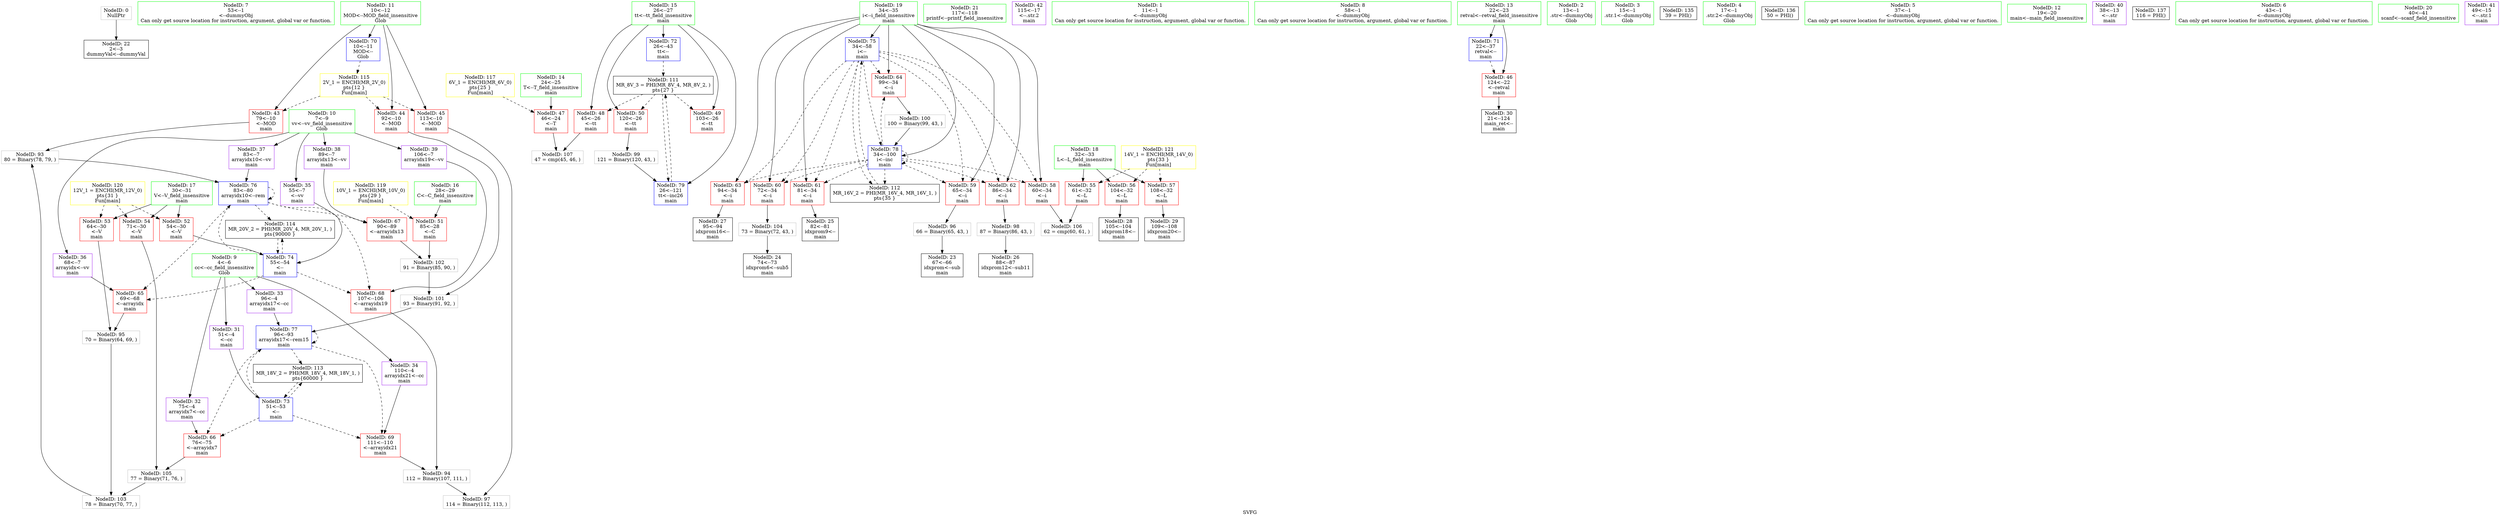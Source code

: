 digraph "SVFG" {
	label="SVFG";

	Node0x55e331548250 [shape=record,color=grey,label="{NodeID: 0\nNullPtr}"];
	Node0x55e331548250 -> Node0x55e33155be00[style=solid];
	Node0x55e331548400 [shape=record,color=green,label="{NodeID: 7\n53\<--1\n\<--dummyObj\nCan only get source location for instruction, argument, global var or function.}"];
	Node0x55e33155d590 [shape=record,color=grey,label="{NodeID: 97\n114 = Binary(112, 113, )\n}"];
	Node0x55e33155b720 [shape=record,color=green,label="{NodeID: 14\n24\<--25\nT\<--T_field_insensitive\nmain\n}"];
	Node0x55e33155b720 -> Node0x55e33155d280[style=solid];
	Node0x55e331561ff0 [shape=record,color=grey,label="{NodeID: 104\n73 = Binary(72, 43, )\n}"];
	Node0x55e331561ff0 -> Node0x55e33155bfd0[style=solid];
	Node0x55e33155bd00 [shape=record,color=green,label="{NodeID: 21\n117\<--118\nprintf\<--printf_field_insensitive\n}"];
	Node0x55e331567160 [shape=record,color=black,label="{NodeID: 111\nMR_8V_3 = PHI(MR_8V_4, MR_8V_2, )\npts\{27 \}\n}"];
	Node0x55e331567160 -> Node0x55e33155e370[style=dashed];
	Node0x55e331567160 -> Node0x55e33155e440[style=dashed];
	Node0x55e331567160 -> Node0x55e33155e510[style=dashed];
	Node0x55e331567160 -> Node0x55e33155fcd0[style=dashed];
	Node0x55e33155c310 [shape=record,color=black,label="{NodeID: 28\n105\<--104\nidxprom18\<--\nmain\n}"];
	Node0x55e33155c8c0 [shape=record,color=purple,label="{NodeID: 35\n55\<--7\n\<--vv\nmain\n}"];
	Node0x55e33155c8c0 -> Node0x55e33155f8c0[style=solid];
	Node0x55e33155ce70 [shape=record,color=purple,label="{NodeID: 42\n115\<--17\n\<--.str.2\nmain\n}"];
	Node0x55e33155e440 [shape=record,color=red,label="{NodeID: 49\n103\<--26\n\<--tt\nmain\n}"];
	Node0x55e33155e9f0 [shape=record,color=red,label="{NodeID: 56\n104\<--32\n\<--L\nmain\n}"];
	Node0x55e33155e9f0 -> Node0x55e33155c310[style=solid];
	Node0x55e33155efa0 [shape=record,color=red,label="{NodeID: 63\n94\<--34\n\<--i\nmain\n}"];
	Node0x55e33155efa0 -> Node0x55e33155c240[style=solid];
	Node0x55e33155f550 [shape=record,color=blue,label="{NodeID: 70\n10\<--11\nMOD\<--\nGlob }"];
	Node0x55e33155f550 -> Node0x55e331568560[style=dashed];
	Node0x55e33155fb30 [shape=record,color=blue,label="{NodeID: 77\n96\<--93\narrayidx17\<--rem15\nmain\n}"];
	Node0x55e33155fb30 -> Node0x55e33155f210[style=dashed];
	Node0x55e33155fb30 -> Node0x55e33155f480[style=dashed];
	Node0x55e33155fb30 -> Node0x55e33155fb30[style=dashed];
	Node0x55e33155fb30 -> Node0x55e331567b60[style=dashed];
	Node0x55e331546ff0 [shape=record,color=green,label="{NodeID: 1\n11\<--1\n\<--dummyObj\nCan only get source location for instruction, argument, global var or function.}"];
	Node0x55e331548490 [shape=record,color=green,label="{NodeID: 8\n58\<--1\n\<--dummyObj\nCan only get source location for instruction, argument, global var or function.}"];
	Node0x55e33155d710 [shape=record,color=grey,label="{NodeID: 98\n87 = Binary(86, 43, )\n}"];
	Node0x55e33155d710 -> Node0x55e33155c170[style=solid];
	Node0x55e33155b7f0 [shape=record,color=green,label="{NodeID: 15\n26\<--27\ntt\<--tt_field_insensitive\nmain\n}"];
	Node0x55e33155b7f0 -> Node0x55e33155e370[style=solid];
	Node0x55e33155b7f0 -> Node0x55e33155e440[style=solid];
	Node0x55e33155b7f0 -> Node0x55e33155e510[style=solid];
	Node0x55e33155b7f0 -> Node0x55e33155f720[style=solid];
	Node0x55e33155b7f0 -> Node0x55e33155fcd0[style=solid];
	Node0x55e331562170 [shape=record,color=grey,label="{NodeID: 105\n77 = Binary(71, 76, )\n}"];
	Node0x55e331562170 -> Node0x55e331561e70[style=solid];
	Node0x55e33155be00 [shape=record,color=black,label="{NodeID: 22\n2\<--3\ndummyVal\<--dummyVal\n}"];
	Node0x55e331567660 [shape=record,color=black,label="{NodeID: 112\nMR_16V_2 = PHI(MR_16V_4, MR_16V_1, )\npts\{35 \}\n}"];
	Node0x55e331567660 -> Node0x55e33155f990[style=dashed];
	Node0x55e33155c3e0 [shape=record,color=black,label="{NodeID: 29\n109\<--108\nidxprom20\<--\nmain\n}"];
	Node0x55e331569320 [shape=record,color=yellow,style=double,label="{NodeID: 119\n10V_1 = ENCHI(MR_10V_0)\npts\{29 \}\nFun[main]}"];
	Node0x55e331569320 -> Node0x55e33155e5e0[style=dashed];
	Node0x55e33155c990 [shape=record,color=purple,label="{NodeID: 36\n68\<--7\narrayidx\<--vv\nmain\n}"];
	Node0x55e33155c990 -> Node0x55e33155f140[style=solid];
	Node0x55e33155cf40 [shape=record,color=red,label="{NodeID: 43\n79\<--10\n\<--MOD\nmain\n}"];
	Node0x55e33155cf40 -> Node0x55e331560760[style=solid];
	Node0x55e33155e510 [shape=record,color=red,label="{NodeID: 50\n120\<--26\n\<--tt\nmain\n}"];
	Node0x55e33155e510 -> Node0x55e33155d890[style=solid];
	Node0x55e33155eac0 [shape=record,color=red,label="{NodeID: 57\n108\<--32\n\<--L\nmain\n}"];
	Node0x55e33155eac0 -> Node0x55e33155c3e0[style=solid];
	Node0x55e33155f070 [shape=record,color=red,label="{NodeID: 64\n99\<--34\n\<--i\nmain\n}"];
	Node0x55e33155f070 -> Node0x55e33155da10[style=solid];
	Node0x55e33155f650 [shape=record,color=blue,label="{NodeID: 71\n22\<--37\nretval\<--\nmain\n}"];
	Node0x55e33155f650 -> Node0x55e33155d1b0[style=dashed];
	Node0x55e33155fc00 [shape=record,color=blue,label="{NodeID: 78\n34\<--100\ni\<--inc\nmain\n}"];
	Node0x55e33155fc00 -> Node0x55e33155eb90[style=dashed];
	Node0x55e33155fc00 -> Node0x55e33155ec60[style=dashed];
	Node0x55e33155fc00 -> Node0x55e33155ed30[style=dashed];
	Node0x55e33155fc00 -> Node0x55e33155ee00[style=dashed];
	Node0x55e33155fc00 -> Node0x55e33155eed0[style=dashed];
	Node0x55e33155fc00 -> Node0x55e33155efa0[style=dashed];
	Node0x55e33155fc00 -> Node0x55e33155f070[style=dashed];
	Node0x55e33155fc00 -> Node0x55e33155fc00[style=dashed];
	Node0x55e33155fc00 -> Node0x55e331567660[style=dashed];
	Node0x55e3315474c0 [shape=record,color=green,label="{NodeID: 2\n13\<--1\n.str\<--dummyObj\nGlob }"];
	Node0x55e33155ab40 [shape=record,color=green,label="{NodeID: 9\n4\<--6\ncc\<--cc_field_insensitive\nGlob }"];
	Node0x55e33155ab40 -> Node0x55e33155c580[style=solid];
	Node0x55e33155ab40 -> Node0x55e33155c650[style=solid];
	Node0x55e33155ab40 -> Node0x55e33155c720[style=solid];
	Node0x55e33155ab40 -> Node0x55e33155c7f0[style=solid];
	Node0x55e33155d890 [shape=record,color=grey,label="{NodeID: 99\n121 = Binary(120, 43, )\n}"];
	Node0x55e33155d890 -> Node0x55e33155fcd0[style=solid];
	Node0x55e33155b8c0 [shape=record,color=green,label="{NodeID: 16\n28\<--29\nC\<--C_field_insensitive\nmain\n}"];
	Node0x55e33155b8c0 -> Node0x55e33155e5e0[style=solid];
	Node0x55e3315622f0 [shape=record,color=grey,label="{NodeID: 106\n62 = cmp(60, 61, )\n}"];
	Node0x55e33155bf00 [shape=record,color=black,label="{NodeID: 23\n67\<--66\nidxprom\<--sub\nmain\n}"];
	Node0x55e331567b60 [shape=record,color=black,label="{NodeID: 113\nMR_18V_2 = PHI(MR_18V_4, MR_18V_1, )\npts\{60000 \}\n}"];
	Node0x55e331567b60 -> Node0x55e33155f7f0[style=dashed];
	Node0x55e33155c4b0 [shape=record,color=black,label="{NodeID: 30\n21\<--124\nmain_ret\<--\nmain\n}"];
	Node0x55e331569400 [shape=record,color=yellow,style=double,label="{NodeID: 120\n12V_1 = ENCHI(MR_12V_0)\npts\{31 \}\nFun[main]}"];
	Node0x55e331569400 -> Node0x55e33155e6b0[style=dashed];
	Node0x55e331569400 -> Node0x55e33155e780[style=dashed];
	Node0x55e331569400 -> Node0x55e33155e850[style=dashed];
	Node0x55e33155ca60 [shape=record,color=purple,label="{NodeID: 37\n83\<--7\narrayidx10\<--vv\nmain\n}"];
	Node0x55e33155ca60 -> Node0x55e33155fa60[style=solid];
	Node0x55e33155d010 [shape=record,color=red,label="{NodeID: 44\n92\<--10\n\<--MOD\nmain\n}"];
	Node0x55e33155d010 -> Node0x55e331561b70[style=solid];
	Node0x55e33155e5e0 [shape=record,color=red,label="{NodeID: 51\n85\<--28\n\<--C\nmain\n}"];
	Node0x55e33155e5e0 -> Node0x55e331561cf0[style=solid];
	Node0x55e33155eb90 [shape=record,color=red,label="{NodeID: 58\n60\<--34\n\<--i\nmain\n}"];
	Node0x55e33155eb90 -> Node0x55e3315622f0[style=solid];
	Node0x55e33155f140 [shape=record,color=red,label="{NodeID: 65\n69\<--68\n\<--arrayidx\nmain\n}"];
	Node0x55e33155f140 -> Node0x55e331560a60[style=solid];
	Node0x55e33155f720 [shape=record,color=blue,label="{NodeID: 72\n26\<--43\ntt\<--\nmain\n}"];
	Node0x55e33155f720 -> Node0x55e331567160[style=dashed];
	Node0x55e33155fcd0 [shape=record,color=blue,label="{NodeID: 79\n26\<--121\ntt\<--inc26\nmain\n}"];
	Node0x55e33155fcd0 -> Node0x55e331567160[style=dashed];
	Node0x55e33155a800 [shape=record,color=green,label="{NodeID: 3\n15\<--1\n.str.1\<--dummyObj\nGlob }"];
	Node0x55e331560760 [shape=record,color=grey,label="{NodeID: 93\n80 = Binary(78, 79, )\n}"];
	Node0x55e331560760 -> Node0x55e33155fa60[style=solid];
	Node0x55e33155ac40 [shape=record,color=green,label="{NodeID: 10\n7\<--9\nvv\<--vv_field_insensitive\nGlob }"];
	Node0x55e33155ac40 -> Node0x55e33155c8c0[style=solid];
	Node0x55e33155ac40 -> Node0x55e33155c990[style=solid];
	Node0x55e33155ac40 -> Node0x55e33155ca60[style=solid];
	Node0x55e33155ac40 -> Node0x55e33155cb30[style=solid];
	Node0x55e33155ac40 -> Node0x55e33155cc00[style=solid];
	Node0x55e33155da10 [shape=record,color=grey,label="{NodeID: 100\n100 = Binary(99, 43, )\n}"];
	Node0x55e33155da10 -> Node0x55e33155fc00[style=solid];
	Node0x55e33155b990 [shape=record,color=green,label="{NodeID: 17\n30\<--31\nV\<--V_field_insensitive\nmain\n}"];
	Node0x55e33155b990 -> Node0x55e33155e6b0[style=solid];
	Node0x55e33155b990 -> Node0x55e33155e780[style=solid];
	Node0x55e33155b990 -> Node0x55e33155e850[style=solid];
	Node0x55e331562470 [shape=record,color=grey,label="{NodeID: 107\n47 = cmp(45, 46, )\n}"];
	Node0x55e33155bfd0 [shape=record,color=black,label="{NodeID: 24\n74\<--73\nidxprom6\<--sub5\nmain\n}"];
	Node0x55e331568060 [shape=record,color=black,label="{NodeID: 114\nMR_20V_2 = PHI(MR_20V_4, MR_20V_1, )\npts\{90000 \}\n}"];
	Node0x55e331568060 -> Node0x55e33155f8c0[style=dashed];
	Node0x55e33155c580 [shape=record,color=purple,label="{NodeID: 31\n51\<--4\n\<--cc\nmain\n}"];
	Node0x55e33155c580 -> Node0x55e33155f7f0[style=solid];
	Node0x55e3315694e0 [shape=record,color=yellow,style=double,label="{NodeID: 121\n14V_1 = ENCHI(MR_14V_0)\npts\{33 \}\nFun[main]}"];
	Node0x55e3315694e0 -> Node0x55e33155e920[style=dashed];
	Node0x55e3315694e0 -> Node0x55e33155e9f0[style=dashed];
	Node0x55e3315694e0 -> Node0x55e33155eac0[style=dashed];
	Node0x55e33155cb30 [shape=record,color=purple,label="{NodeID: 38\n89\<--7\narrayidx13\<--vv\nmain\n}"];
	Node0x55e33155cb30 -> Node0x55e33155f2e0[style=solid];
	Node0x55e33155d0e0 [shape=record,color=red,label="{NodeID: 45\n113\<--10\n\<--MOD\nmain\n}"];
	Node0x55e33155d0e0 -> Node0x55e33155d590[style=solid];
	Node0x55e33156f3b0 [shape=record,color=black,label="{NodeID: 135\n39 = PHI()\n}"];
	Node0x55e33155e6b0 [shape=record,color=red,label="{NodeID: 52\n54\<--30\n\<--V\nmain\n}"];
	Node0x55e33155e6b0 -> Node0x55e33155f8c0[style=solid];
	Node0x55e33155ec60 [shape=record,color=red,label="{NodeID: 59\n65\<--34\n\<--i\nmain\n}"];
	Node0x55e33155ec60 -> Node0x55e33155d410[style=solid];
	Node0x55e33155f210 [shape=record,color=red,label="{NodeID: 66\n76\<--75\n\<--arrayidx7\nmain\n}"];
	Node0x55e33155f210 -> Node0x55e331562170[style=solid];
	Node0x55e33155f7f0 [shape=record,color=blue,label="{NodeID: 73\n51\<--53\n\<--\nmain\n}"];
	Node0x55e33155f7f0 -> Node0x55e33155f210[style=dashed];
	Node0x55e33155f7f0 -> Node0x55e33155f480[style=dashed];
	Node0x55e33155f7f0 -> Node0x55e33155fb30[style=dashed];
	Node0x55e33155f7f0 -> Node0x55e331567b60[style=dashed];
	Node0x55e33155a890 [shape=record,color=green,label="{NodeID: 4\n17\<--1\n.str.2\<--dummyObj\nGlob }"];
	Node0x55e3315608e0 [shape=record,color=grey,label="{NodeID: 94\n112 = Binary(107, 111, )\n}"];
	Node0x55e3315608e0 -> Node0x55e33155d590[style=solid];
	Node0x55e33155b530 [shape=record,color=green,label="{NodeID: 11\n10\<--12\nMOD\<--MOD_field_insensitive\nGlob }"];
	Node0x55e33155b530 -> Node0x55e33155cf40[style=solid];
	Node0x55e33155b530 -> Node0x55e33155d010[style=solid];
	Node0x55e33155b530 -> Node0x55e33155d0e0[style=solid];
	Node0x55e33155b530 -> Node0x55e33155f550[style=solid];
	Node0x55e331561b70 [shape=record,color=grey,label="{NodeID: 101\n93 = Binary(91, 92, )\n}"];
	Node0x55e331561b70 -> Node0x55e33155fb30[style=solid];
	Node0x55e33155ba60 [shape=record,color=green,label="{NodeID: 18\n32\<--33\nL\<--L_field_insensitive\nmain\n}"];
	Node0x55e33155ba60 -> Node0x55e33155e920[style=solid];
	Node0x55e33155ba60 -> Node0x55e33155e9f0[style=solid];
	Node0x55e33155ba60 -> Node0x55e33155eac0[style=solid];
	Node0x55e33155c0a0 [shape=record,color=black,label="{NodeID: 25\n82\<--81\nidxprom9\<--\nmain\n}"];
	Node0x55e331568560 [shape=record,color=yellow,style=double,label="{NodeID: 115\n2V_1 = ENCHI(MR_2V_0)\npts\{12 \}\nFun[main]}"];
	Node0x55e331568560 -> Node0x55e33155cf40[style=dashed];
	Node0x55e331568560 -> Node0x55e33155d010[style=dashed];
	Node0x55e331568560 -> Node0x55e33155d0e0[style=dashed];
	Node0x55e33155c650 [shape=record,color=purple,label="{NodeID: 32\n75\<--4\narrayidx7\<--cc\nmain\n}"];
	Node0x55e33155c650 -> Node0x55e33155f210[style=solid];
	Node0x55e33155cc00 [shape=record,color=purple,label="{NodeID: 39\n106\<--7\narrayidx19\<--vv\nmain\n}"];
	Node0x55e33155cc00 -> Node0x55e33155f3b0[style=solid];
	Node0x55e33155d1b0 [shape=record,color=red,label="{NodeID: 46\n124\<--22\n\<--retval\nmain\n}"];
	Node0x55e33155d1b0 -> Node0x55e33155c4b0[style=solid];
	Node0x55e33156f4b0 [shape=record,color=black,label="{NodeID: 136\n50 = PHI()\n}"];
	Node0x55e33155e780 [shape=record,color=red,label="{NodeID: 53\n64\<--30\n\<--V\nmain\n}"];
	Node0x55e33155e780 -> Node0x55e331560a60[style=solid];
	Node0x55e33155ed30 [shape=record,color=red,label="{NodeID: 60\n72\<--34\n\<--i\nmain\n}"];
	Node0x55e33155ed30 -> Node0x55e331561ff0[style=solid];
	Node0x55e33155f2e0 [shape=record,color=red,label="{NodeID: 67\n90\<--89\n\<--arrayidx13\nmain\n}"];
	Node0x55e33155f2e0 -> Node0x55e331561cf0[style=solid];
	Node0x55e33155f8c0 [shape=record,color=blue,label="{NodeID: 74\n55\<--54\n\<--\nmain\n}"];
	Node0x55e33155f8c0 -> Node0x55e33155f140[style=dashed];
	Node0x55e33155f8c0 -> Node0x55e33155f3b0[style=dashed];
	Node0x55e33155f8c0 -> Node0x55e33155fa60[style=dashed];
	Node0x55e33155f8c0 -> Node0x55e331568060[style=dashed];
	Node0x55e3315482e0 [shape=record,color=green,label="{NodeID: 5\n37\<--1\n\<--dummyObj\nCan only get source location for instruction, argument, global var or function.}"];
	Node0x55e331560a60 [shape=record,color=grey,label="{NodeID: 95\n70 = Binary(64, 69, )\n}"];
	Node0x55e331560a60 -> Node0x55e331561e70[style=solid];
	Node0x55e33155b5c0 [shape=record,color=green,label="{NodeID: 12\n19\<--20\nmain\<--main_field_insensitive\n}"];
	Node0x55e331561cf0 [shape=record,color=grey,label="{NodeID: 102\n91 = Binary(85, 90, )\n}"];
	Node0x55e331561cf0 -> Node0x55e331561b70[style=solid];
	Node0x55e33155bb30 [shape=record,color=green,label="{NodeID: 19\n34\<--35\ni\<--i_field_insensitive\nmain\n}"];
	Node0x55e33155bb30 -> Node0x55e33155eb90[style=solid];
	Node0x55e33155bb30 -> Node0x55e33155ec60[style=solid];
	Node0x55e33155bb30 -> Node0x55e33155ed30[style=solid];
	Node0x55e33155bb30 -> Node0x55e33155ee00[style=solid];
	Node0x55e33155bb30 -> Node0x55e33155eed0[style=solid];
	Node0x55e33155bb30 -> Node0x55e33155efa0[style=solid];
	Node0x55e33155bb30 -> Node0x55e33155f070[style=solid];
	Node0x55e33155bb30 -> Node0x55e33155f990[style=solid];
	Node0x55e33155bb30 -> Node0x55e33155fc00[style=solid];
	Node0x55e33155c170 [shape=record,color=black,label="{NodeID: 26\n88\<--87\nidxprom12\<--sub11\nmain\n}"];
	Node0x55e33155c720 [shape=record,color=purple,label="{NodeID: 33\n96\<--4\narrayidx17\<--cc\nmain\n}"];
	Node0x55e33155c720 -> Node0x55e33155fb30[style=solid];
	Node0x55e33155ccd0 [shape=record,color=purple,label="{NodeID: 40\n38\<--13\n\<--.str\nmain\n}"];
	Node0x55e33155d280 [shape=record,color=red,label="{NodeID: 47\n46\<--24\n\<--T\nmain\n}"];
	Node0x55e33155d280 -> Node0x55e331562470[style=solid];
	Node0x55e33156f5b0 [shape=record,color=black,label="{NodeID: 137\n116 = PHI()\n}"];
	Node0x55e33155e850 [shape=record,color=red,label="{NodeID: 54\n71\<--30\n\<--V\nmain\n}"];
	Node0x55e33155e850 -> Node0x55e331562170[style=solid];
	Node0x55e33155ee00 [shape=record,color=red,label="{NodeID: 61\n81\<--34\n\<--i\nmain\n}"];
	Node0x55e33155ee00 -> Node0x55e33155c0a0[style=solid];
	Node0x55e33155f3b0 [shape=record,color=red,label="{NodeID: 68\n107\<--106\n\<--arrayidx19\nmain\n}"];
	Node0x55e33155f3b0 -> Node0x55e3315608e0[style=solid];
	Node0x55e33155f990 [shape=record,color=blue,label="{NodeID: 75\n34\<--58\ni\<--\nmain\n}"];
	Node0x55e33155f990 -> Node0x55e33155eb90[style=dashed];
	Node0x55e33155f990 -> Node0x55e33155ec60[style=dashed];
	Node0x55e33155f990 -> Node0x55e33155ed30[style=dashed];
	Node0x55e33155f990 -> Node0x55e33155ee00[style=dashed];
	Node0x55e33155f990 -> Node0x55e33155eed0[style=dashed];
	Node0x55e33155f990 -> Node0x55e33155efa0[style=dashed];
	Node0x55e33155f990 -> Node0x55e33155f070[style=dashed];
	Node0x55e33155f990 -> Node0x55e33155fc00[style=dashed];
	Node0x55e33155f990 -> Node0x55e331567660[style=dashed];
	Node0x55e331548370 [shape=record,color=green,label="{NodeID: 6\n43\<--1\n\<--dummyObj\nCan only get source location for instruction, argument, global var or function.}"];
	Node0x55e33155d410 [shape=record,color=grey,label="{NodeID: 96\n66 = Binary(65, 43, )\n}"];
	Node0x55e33155d410 -> Node0x55e33155bf00[style=solid];
	Node0x55e33155b650 [shape=record,color=green,label="{NodeID: 13\n22\<--23\nretval\<--retval_field_insensitive\nmain\n}"];
	Node0x55e33155b650 -> Node0x55e33155d1b0[style=solid];
	Node0x55e33155b650 -> Node0x55e33155f650[style=solid];
	Node0x55e331561e70 [shape=record,color=grey,label="{NodeID: 103\n78 = Binary(70, 77, )\n}"];
	Node0x55e331561e70 -> Node0x55e331560760[style=solid];
	Node0x55e33155bc00 [shape=record,color=green,label="{NodeID: 20\n40\<--41\nscanf\<--scanf_field_insensitive\n}"];
	Node0x55e33155c240 [shape=record,color=black,label="{NodeID: 27\n95\<--94\nidxprom16\<--\nmain\n}"];
	Node0x55e331569160 [shape=record,color=yellow,style=double,label="{NodeID: 117\n6V_1 = ENCHI(MR_6V_0)\npts\{25 \}\nFun[main]}"];
	Node0x55e331569160 -> Node0x55e33155d280[style=dashed];
	Node0x55e33155c7f0 [shape=record,color=purple,label="{NodeID: 34\n110\<--4\narrayidx21\<--cc\nmain\n}"];
	Node0x55e33155c7f0 -> Node0x55e33155f480[style=solid];
	Node0x55e33155cda0 [shape=record,color=purple,label="{NodeID: 41\n49\<--15\n\<--.str.1\nmain\n}"];
	Node0x55e33155e370 [shape=record,color=red,label="{NodeID: 48\n45\<--26\n\<--tt\nmain\n}"];
	Node0x55e33155e370 -> Node0x55e331562470[style=solid];
	Node0x55e33155e920 [shape=record,color=red,label="{NodeID: 55\n61\<--32\n\<--L\nmain\n}"];
	Node0x55e33155e920 -> Node0x55e3315622f0[style=solid];
	Node0x55e33155eed0 [shape=record,color=red,label="{NodeID: 62\n86\<--34\n\<--i\nmain\n}"];
	Node0x55e33155eed0 -> Node0x55e33155d710[style=solid];
	Node0x55e33155f480 [shape=record,color=red,label="{NodeID: 69\n111\<--110\n\<--arrayidx21\nmain\n}"];
	Node0x55e33155f480 -> Node0x55e3315608e0[style=solid];
	Node0x55e33155fa60 [shape=record,color=blue,label="{NodeID: 76\n83\<--80\narrayidx10\<--rem\nmain\n}"];
	Node0x55e33155fa60 -> Node0x55e33155f140[style=dashed];
	Node0x55e33155fa60 -> Node0x55e33155f2e0[style=dashed];
	Node0x55e33155fa60 -> Node0x55e33155f3b0[style=dashed];
	Node0x55e33155fa60 -> Node0x55e33155fa60[style=dashed];
	Node0x55e33155fa60 -> Node0x55e331568060[style=dashed];
}
